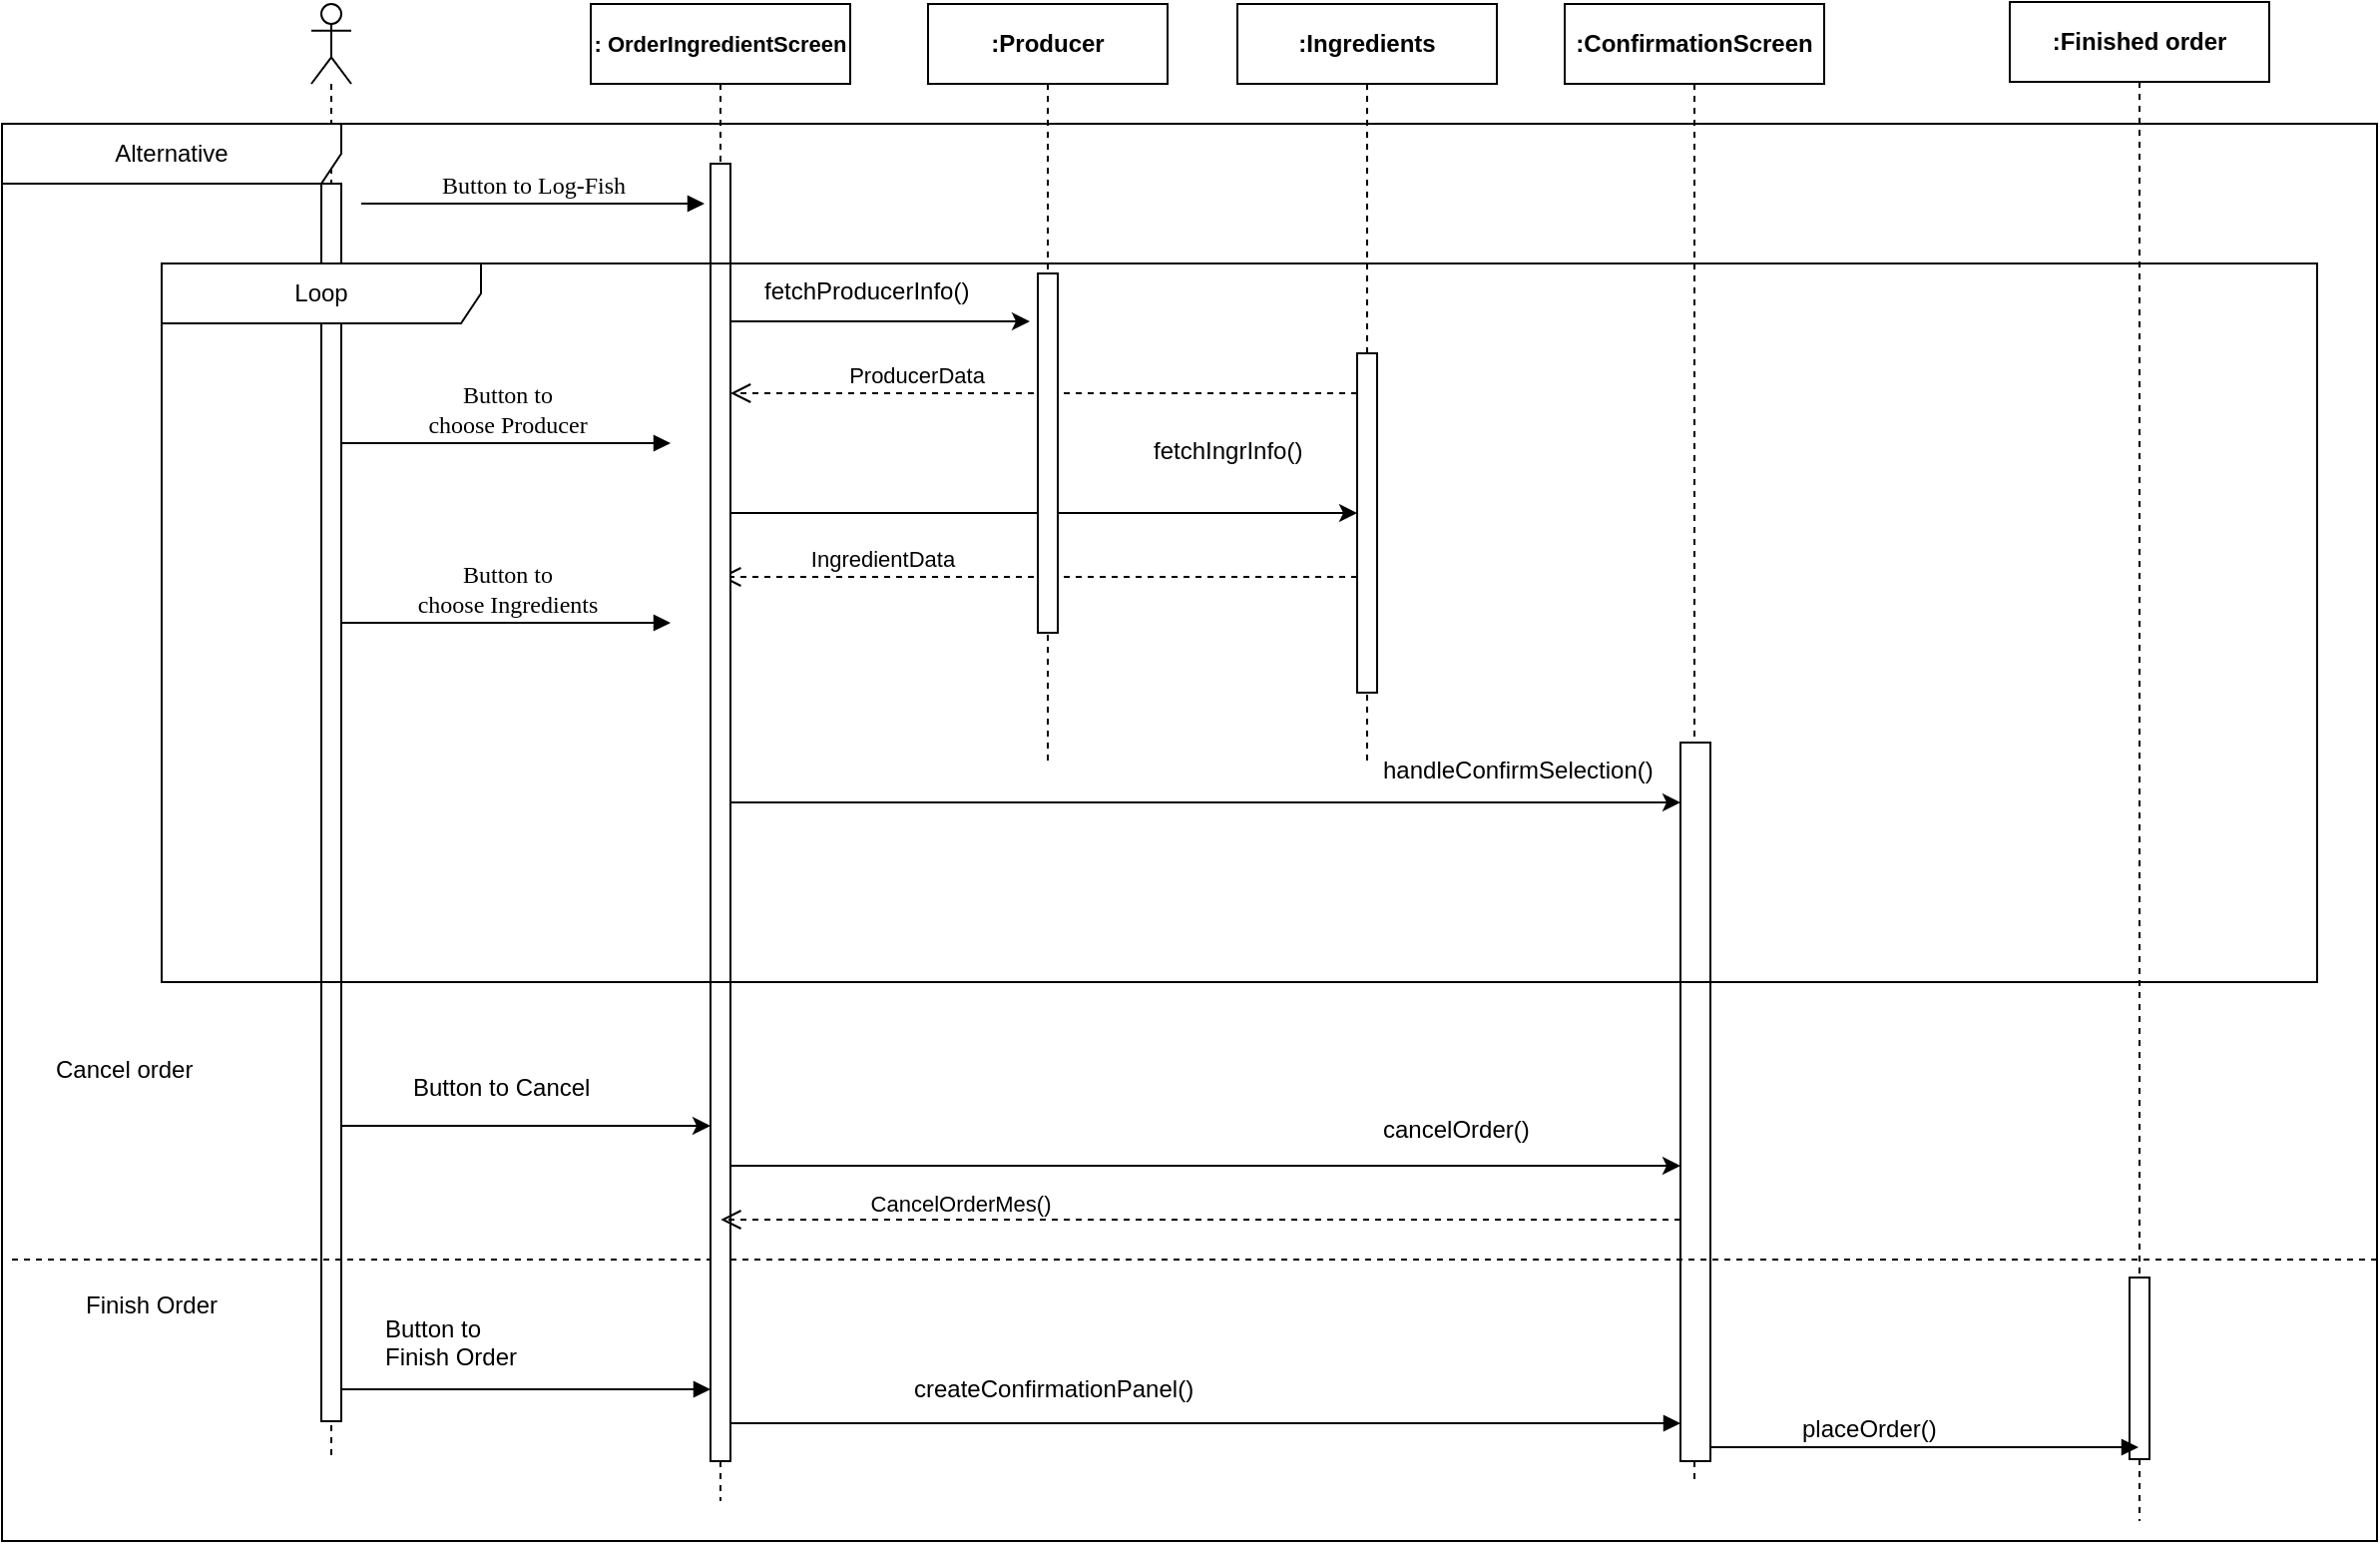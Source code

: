 <mxfile version="26.0.16">
  <diagram name="Page-1" id="vTA0-MH7c-8DPl7cEeIg">
    <mxGraphModel dx="2188" dy="820" grid="1" gridSize="10" guides="1" tooltips="1" connect="1" arrows="1" fold="1" page="1" pageScale="1" pageWidth="850" pageHeight="1100" math="0" shadow="0">
      <root>
        <mxCell id="0" />
        <mxCell id="1" parent="0" />
        <mxCell id="jtRKD5Zo31f8xkGxM7C5-1" value="&lt;b&gt;:ConfirmationScreen&lt;/b&gt;" style="shape=umlLifeline;perimeter=lifelinePerimeter;whiteSpace=wrap;html=1;container=1;dropTarget=0;collapsible=0;recursiveResize=0;outlineConnect=0;portConstraint=eastwest;newEdgeStyle={&quot;curved&quot;:0,&quot;rounded&quot;:0};" vertex="1" parent="1">
          <mxGeometry x="753" y="1060" width="130" height="740" as="geometry" />
        </mxCell>
        <mxCell id="jtRKD5Zo31f8xkGxM7C5-2" value="" style="html=1;points=[[0,0,0,0,5],[0,1,0,0,-5],[1,0,0,0,5],[1,1,0,0,-5]];perimeter=orthogonalPerimeter;outlineConnect=0;targetShapes=umlLifeline;portConstraint=eastwest;newEdgeStyle={&quot;curved&quot;:0,&quot;rounded&quot;:0};" vertex="1" parent="jtRKD5Zo31f8xkGxM7C5-1">
          <mxGeometry x="58" y="370" width="15" height="360" as="geometry" />
        </mxCell>
        <mxCell id="jtRKD5Zo31f8xkGxM7C5-3" value="Button to Log-Fish" style="html=1;verticalAlign=bottom;endArrow=block;labelBackgroundColor=none;fontFamily=Verdana;fontSize=12;edgeStyle=elbowEdgeStyle;elbow=vertical;" edge="1" parent="1">
          <mxGeometry relative="1" as="geometry">
            <mxPoint x="150" y="1160" as="sourcePoint" />
            <mxPoint x="322" y="1159.931" as="targetPoint" />
          </mxGeometry>
        </mxCell>
        <mxCell id="jtRKD5Zo31f8xkGxM7C5-4" value="" style="shape=umlLifeline;perimeter=lifelinePerimeter;whiteSpace=wrap;html=1;container=1;dropTarget=0;collapsible=0;recursiveResize=0;outlineConnect=0;portConstraint=eastwest;newEdgeStyle={&quot;curved&quot;:0,&quot;rounded&quot;:0};participant=umlActor;" vertex="1" parent="1">
          <mxGeometry x="125" y="1060" width="20" height="730" as="geometry" />
        </mxCell>
        <mxCell id="jtRKD5Zo31f8xkGxM7C5-5" value="" style="html=1;points=[[0,0,0,0,5],[0,1,0,0,-5],[1,0,0,0,5],[1,1,0,0,-5]];perimeter=orthogonalPerimeter;outlineConnect=0;targetShapes=umlLifeline;portConstraint=eastwest;newEdgeStyle={&quot;curved&quot;:0,&quot;rounded&quot;:0};" vertex="1" parent="jtRKD5Zo31f8xkGxM7C5-4">
          <mxGeometry x="5" y="90" width="10" height="620" as="geometry" />
        </mxCell>
        <mxCell id="jtRKD5Zo31f8xkGxM7C5-6" value="" style="edgeStyle=orthogonalEdgeStyle;rounded=0;orthogonalLoop=1;jettySize=auto;html=1;curved=0;" edge="1" parent="1">
          <mxGeometry relative="1" as="geometry">
            <mxPoint x="335" y="1219" as="sourcePoint" />
            <mxPoint x="485" y="1219" as="targetPoint" />
            <Array as="points">
              <mxPoint x="365" y="1219" />
              <mxPoint x="365" y="1219" />
            </Array>
          </mxGeometry>
        </mxCell>
        <mxCell id="jtRKD5Zo31f8xkGxM7C5-7" value="fetchProducerInfo()" style="text;whiteSpace=wrap;html=1;" vertex="1" parent="1">
          <mxGeometry x="350" y="1190" width="110" height="20" as="geometry" />
        </mxCell>
        <mxCell id="jtRKD5Zo31f8xkGxM7C5-8" value="fetchIngrInfo()" style="text;whiteSpace=wrap;html=1;" vertex="1" parent="1">
          <mxGeometry x="545" y="1270" width="82" height="30" as="geometry" />
        </mxCell>
        <mxCell id="jtRKD5Zo31f8xkGxM7C5-9" style="edgeStyle=orthogonalEdgeStyle;rounded=0;orthogonalLoop=1;jettySize=auto;html=1;curved=0;" edge="1" parent="1" target="jtRKD5Zo31f8xkGxM7C5-28">
          <mxGeometry relative="1" as="geometry">
            <mxPoint x="335" y="1315.034" as="sourcePoint" />
            <mxPoint x="635" y="1290" as="targetPoint" />
            <Array as="points">
              <mxPoint x="455" y="1315" />
              <mxPoint x="455" y="1315" />
            </Array>
          </mxGeometry>
        </mxCell>
        <mxCell id="jtRKD5Zo31f8xkGxM7C5-10" value="ProducerData" style="html=1;verticalAlign=bottom;endArrow=open;dashed=1;endSize=8;curved=0;rounded=0;" edge="1" parent="1" source="jtRKD5Zo31f8xkGxM7C5-28">
          <mxGeometry x="0.411" relative="1" as="geometry">
            <mxPoint x="660.5" y="1255" as="sourcePoint" />
            <mxPoint x="335" y="1255" as="targetPoint" />
            <mxPoint as="offset" />
          </mxGeometry>
        </mxCell>
        <mxCell id="jtRKD5Zo31f8xkGxM7C5-11" value="IngredientData" style="html=1;verticalAlign=bottom;endArrow=open;dashed=1;endSize=8;curved=0;rounded=0;" edge="1" parent="1">
          <mxGeometry x="0.495" relative="1" as="geometry">
            <mxPoint x="649" y="1347" as="sourcePoint" />
            <mxPoint x="330.1" y="1347" as="targetPoint" />
            <mxPoint as="offset" />
          </mxGeometry>
        </mxCell>
        <mxCell id="jtRKD5Zo31f8xkGxM7C5-12" value="Button to&lt;br&gt;choose Producer" style="html=1;verticalAlign=bottom;endArrow=block;labelBackgroundColor=none;fontFamily=Verdana;fontSize=12;edgeStyle=elbowEdgeStyle;elbow=vertical;" edge="1" parent="1">
          <mxGeometry relative="1" as="geometry">
            <mxPoint x="140" y="1280" as="sourcePoint" />
            <mxPoint x="305" y="1280" as="targetPoint" />
          </mxGeometry>
        </mxCell>
        <mxCell id="jtRKD5Zo31f8xkGxM7C5-13" value="Button to&lt;br&gt;choose Ingredients " style="html=1;verticalAlign=bottom;endArrow=block;labelBackgroundColor=none;fontFamily=Verdana;fontSize=12;edgeStyle=elbowEdgeStyle;elbow=vertical;" edge="1" parent="1">
          <mxGeometry relative="1" as="geometry">
            <mxPoint x="140" y="1370" as="sourcePoint" />
            <mxPoint x="305" y="1370" as="targetPoint" />
            <mxPoint as="offset" />
          </mxGeometry>
        </mxCell>
        <mxCell id="jtRKD5Zo31f8xkGxM7C5-14" value="Alternative" style="shape=umlFrame;whiteSpace=wrap;html=1;pointerEvents=0;recursiveResize=0;container=1;collapsible=0;width=170;" vertex="1" parent="1">
          <mxGeometry x="-30" y="1120" width="1190" height="710" as="geometry" />
        </mxCell>
        <mxCell id="jtRKD5Zo31f8xkGxM7C5-15" value="Cancel order" style="text;html=1;" vertex="1" parent="jtRKD5Zo31f8xkGxM7C5-14">
          <mxGeometry width="100" height="20" relative="1" as="geometry">
            <mxPoint x="25" y="460" as="offset" />
          </mxGeometry>
        </mxCell>
        <mxCell id="jtRKD5Zo31f8xkGxM7C5-16" value="" style="line;strokeWidth=1;dashed=1;labelPosition=center;verticalLabelPosition=bottom;align=left;verticalAlign=top;spacingLeft=20;spacingTop=15;html=1;whiteSpace=wrap;" vertex="1" parent="jtRKD5Zo31f8xkGxM7C5-14">
          <mxGeometry x="5" y="564" width="1185" height="10" as="geometry" />
        </mxCell>
        <mxCell id="jtRKD5Zo31f8xkGxM7C5-17" value="Button to Cancel " style="text;whiteSpace=wrap;html=1;" vertex="1" parent="jtRKD5Zo31f8xkGxM7C5-14">
          <mxGeometry x="204" y="469.16" width="120" height="25" as="geometry" />
        </mxCell>
        <mxCell id="jtRKD5Zo31f8xkGxM7C5-18" value="Finish Order" style="text;html=1;align=center;verticalAlign=middle;whiteSpace=wrap;rounded=0;" vertex="1" parent="jtRKD5Zo31f8xkGxM7C5-14">
          <mxGeometry x="40" y="577" width="70" height="30" as="geometry" />
        </mxCell>
        <mxCell id="jtRKD5Zo31f8xkGxM7C5-19" value="Button to &lt;br&gt;Finish Order" style="text;whiteSpace=wrap;html=1;" vertex="1" parent="jtRKD5Zo31f8xkGxM7C5-14">
          <mxGeometry x="190" y="590" width="90" height="30" as="geometry" />
        </mxCell>
        <mxCell id="jtRKD5Zo31f8xkGxM7C5-20" style="edgeStyle=orthogonalEdgeStyle;rounded=0;orthogonalLoop=1;jettySize=auto;html=1;curved=0;" edge="1" parent="jtRKD5Zo31f8xkGxM7C5-14">
          <mxGeometry relative="1" as="geometry">
            <mxPoint x="170" y="502" as="sourcePoint" />
            <mxPoint x="355.0" y="502.034" as="targetPoint" />
            <Array as="points">
              <mxPoint x="350" y="502" />
              <mxPoint x="350" y="502" />
            </Array>
          </mxGeometry>
        </mxCell>
        <mxCell id="jtRKD5Zo31f8xkGxM7C5-21" value="createConfirmationPanel()" style="text;whiteSpace=wrap;html=1;" vertex="1" parent="jtRKD5Zo31f8xkGxM7C5-14">
          <mxGeometry x="455" y="620" width="145" height="20" as="geometry" />
        </mxCell>
        <mxCell id="jtRKD5Zo31f8xkGxM7C5-22" value="" style="html=1;verticalAlign=bottom;endArrow=block;labelBackgroundColor=none;fontFamily=Verdana;fontSize=12;edgeStyle=elbowEdgeStyle;elbow=vertical;" edge="1" parent="jtRKD5Zo31f8xkGxM7C5-14">
          <mxGeometry x="-0.07" relative="1" as="geometry">
            <mxPoint x="363" y="651" as="sourcePoint" />
            <mxPoint x="841" y="651" as="targetPoint" />
            <mxPoint as="offset" />
          </mxGeometry>
        </mxCell>
        <mxCell id="jtRKD5Zo31f8xkGxM7C5-23" value="placeOrder()" style="text;whiteSpace=wrap;html=1;" vertex="1" parent="jtRKD5Zo31f8xkGxM7C5-14">
          <mxGeometry x="900" y="640" width="100" height="20" as="geometry" />
        </mxCell>
        <mxCell id="jtRKD5Zo31f8xkGxM7C5-24" value="cancelOrder()" style="text;whiteSpace=wrap;html=1;" vertex="1" parent="jtRKD5Zo31f8xkGxM7C5-14">
          <mxGeometry x="690" y="490" width="100" height="30" as="geometry" />
        </mxCell>
        <mxCell id="jtRKD5Zo31f8xkGxM7C5-25" value="&lt;b&gt;:Finished order&lt;/b&gt;" style="shape=umlLifeline;perimeter=lifelinePerimeter;whiteSpace=wrap;html=1;container=1;dropTarget=0;collapsible=0;recursiveResize=0;outlineConnect=0;portConstraint=eastwest;newEdgeStyle={&quot;curved&quot;:0,&quot;rounded&quot;:0};" vertex="1" parent="1">
          <mxGeometry x="976" y="1059" width="130" height="761" as="geometry" />
        </mxCell>
        <mxCell id="jtRKD5Zo31f8xkGxM7C5-26" value="" style="html=1;points=[[0,0,0,0,5],[0,1,0,0,-5],[1,0,0,0,5],[1,1,0,0,-5]];perimeter=orthogonalPerimeter;outlineConnect=0;targetShapes=umlLifeline;portConstraint=eastwest;newEdgeStyle={&quot;curved&quot;:0,&quot;rounded&quot;:0};" vertex="1" parent="jtRKD5Zo31f8xkGxM7C5-25">
          <mxGeometry x="60" y="639" width="10" height="91" as="geometry" />
        </mxCell>
        <mxCell id="jtRKD5Zo31f8xkGxM7C5-27" value="&lt;b&gt;:Ingredients&lt;/b&gt;" style="shape=umlLifeline;perimeter=lifelinePerimeter;whiteSpace=wrap;html=1;container=1;dropTarget=0;collapsible=0;recursiveResize=0;outlineConnect=0;portConstraint=eastwest;newEdgeStyle={&quot;curved&quot;:0,&quot;rounded&quot;:0};" vertex="1" parent="1">
          <mxGeometry x="589" y="1060" width="130" height="380" as="geometry" />
        </mxCell>
        <mxCell id="jtRKD5Zo31f8xkGxM7C5-28" value="" style="html=1;points=[[0,0,0,0,5],[0,1,0,0,-5],[1,0,0,0,5],[1,1,0,0,-5]];perimeter=orthogonalPerimeter;outlineConnect=0;targetShapes=umlLifeline;portConstraint=eastwest;newEdgeStyle={&quot;curved&quot;:0,&quot;rounded&quot;:0};" vertex="1" parent="jtRKD5Zo31f8xkGxM7C5-27">
          <mxGeometry x="60" y="175" width="10" height="170" as="geometry" />
        </mxCell>
        <mxCell id="jtRKD5Zo31f8xkGxM7C5-29" value="&lt;b&gt;:Producer&lt;/b&gt;" style="shape=umlLifeline;perimeter=lifelinePerimeter;whiteSpace=wrap;html=1;container=1;dropTarget=0;collapsible=0;recursiveResize=0;outlineConnect=0;portConstraint=eastwest;newEdgeStyle={&quot;curved&quot;:0,&quot;rounded&quot;:0};" vertex="1" parent="1">
          <mxGeometry x="434" y="1060" width="120" height="380" as="geometry" />
        </mxCell>
        <mxCell id="jtRKD5Zo31f8xkGxM7C5-30" value="" style="html=1;points=[[0,0,0,0,5],[0,1,0,0,-5],[1,0,0,0,5],[1,1,0,0,-5]];perimeter=orthogonalPerimeter;outlineConnect=0;targetShapes=umlLifeline;portConstraint=eastwest;newEdgeStyle={&quot;curved&quot;:0,&quot;rounded&quot;:0};" vertex="1" parent="jtRKD5Zo31f8xkGxM7C5-29">
          <mxGeometry x="55" y="135" width="10" height="180" as="geometry" />
        </mxCell>
        <mxCell id="jtRKD5Zo31f8xkGxM7C5-31" value="&lt;b&gt;&lt;font style=&quot;font-size: 11px;&quot;&gt;: OrderIngredientScreen&lt;/font&gt;&lt;/b&gt;" style="shape=umlLifeline;perimeter=lifelinePerimeter;whiteSpace=wrap;html=1;container=1;dropTarget=0;collapsible=0;recursiveResize=0;outlineConnect=0;portConstraint=eastwest;newEdgeStyle={&quot;curved&quot;:0,&quot;rounded&quot;:0};" vertex="1" parent="1">
          <mxGeometry x="265" y="1060" width="130" height="750" as="geometry" />
        </mxCell>
        <mxCell id="jtRKD5Zo31f8xkGxM7C5-32" value="" style="html=1;points=[[0,0,0,0,5],[0,1,0,0,-5],[1,0,0,0,5],[1,1,0,0,-5]];perimeter=orthogonalPerimeter;outlineConnect=0;targetShapes=umlLifeline;portConstraint=eastwest;newEdgeStyle={&quot;curved&quot;:0,&quot;rounded&quot;:0};" vertex="1" parent="jtRKD5Zo31f8xkGxM7C5-31">
          <mxGeometry x="60" y="80" width="10" height="650" as="geometry" />
        </mxCell>
        <mxCell id="jtRKD5Zo31f8xkGxM7C5-33" value="" style="edgeStyle=orthogonalEdgeStyle;rounded=0;orthogonalLoop=1;jettySize=auto;html=1;curved=0;" edge="1" parent="1" source="jtRKD5Zo31f8xkGxM7C5-32" target="jtRKD5Zo31f8xkGxM7C5-2">
          <mxGeometry relative="1" as="geometry">
            <mxPoint x="340" y="1385" as="sourcePoint" />
            <mxPoint x="495" y="1430" as="targetPoint" />
            <Array as="points">
              <mxPoint x="540" y="1460" />
              <mxPoint x="540" y="1460" />
            </Array>
          </mxGeometry>
        </mxCell>
        <mxCell id="jtRKD5Zo31f8xkGxM7C5-34" value="handleConfirmSelection()" style="text;whiteSpace=wrap;html=1;" vertex="1" parent="1">
          <mxGeometry x="660" y="1430" width="140" height="40" as="geometry" />
        </mxCell>
        <mxCell id="jtRKD5Zo31f8xkGxM7C5-35" value="Loop" style="shape=umlFrame;whiteSpace=wrap;html=1;pointerEvents=0;recursiveResize=0;container=1;collapsible=0;width=160;" vertex="1" parent="1">
          <mxGeometry x="50" y="1190" width="1080" height="360" as="geometry" />
        </mxCell>
        <mxCell id="jtRKD5Zo31f8xkGxM7C5-36" value="" style="html=1;verticalAlign=bottom;endArrow=block;labelBackgroundColor=none;fontFamily=Verdana;fontSize=12;edgeStyle=elbowEdgeStyle;elbow=vertical;" edge="1" parent="1">
          <mxGeometry x="-0.07" relative="1" as="geometry">
            <mxPoint x="140" y="1754" as="sourcePoint" />
            <mxPoint x="325" y="1754" as="targetPoint" />
            <mxPoint as="offset" />
          </mxGeometry>
        </mxCell>
        <mxCell id="jtRKD5Zo31f8xkGxM7C5-37" value="" style="html=1;verticalAlign=bottom;endArrow=block;labelBackgroundColor=none;fontFamily=Verdana;fontSize=12;edgeStyle=elbowEdgeStyle;elbow=vertical;" edge="1" parent="1" target="jtRKD5Zo31f8xkGxM7C5-25">
          <mxGeometry x="-0.07" relative="1" as="geometry">
            <mxPoint x="826" y="1783" as="sourcePoint" />
            <mxPoint x="1060" y="1790" as="targetPoint" />
            <mxPoint as="offset" />
            <Array as="points">
              <mxPoint x="1050" y="1783" />
            </Array>
          </mxGeometry>
        </mxCell>
        <mxCell id="jtRKD5Zo31f8xkGxM7C5-38" style="edgeStyle=orthogonalEdgeStyle;rounded=0;orthogonalLoop=1;jettySize=auto;html=1;curved=0;" edge="1" parent="1">
          <mxGeometry relative="1" as="geometry">
            <mxPoint x="335" y="1642.0" as="sourcePoint" />
            <mxPoint x="811" y="1642.0" as="targetPoint" />
            <Array as="points">
              <mxPoint x="350" y="1642" />
              <mxPoint x="350" y="1642" />
            </Array>
          </mxGeometry>
        </mxCell>
        <mxCell id="jtRKD5Zo31f8xkGxM7C5-39" value="CancelOrderMes()" style="html=1;verticalAlign=bottom;endArrow=open;dashed=1;endSize=8;curved=0;rounded=0;" edge="1" parent="1">
          <mxGeometry x="0.501" y="1" relative="1" as="geometry">
            <mxPoint x="811" y="1669" as="sourcePoint" />
            <mxPoint x="330.149" y="1669" as="targetPoint" />
            <mxPoint as="offset" />
          </mxGeometry>
        </mxCell>
      </root>
    </mxGraphModel>
  </diagram>
</mxfile>
